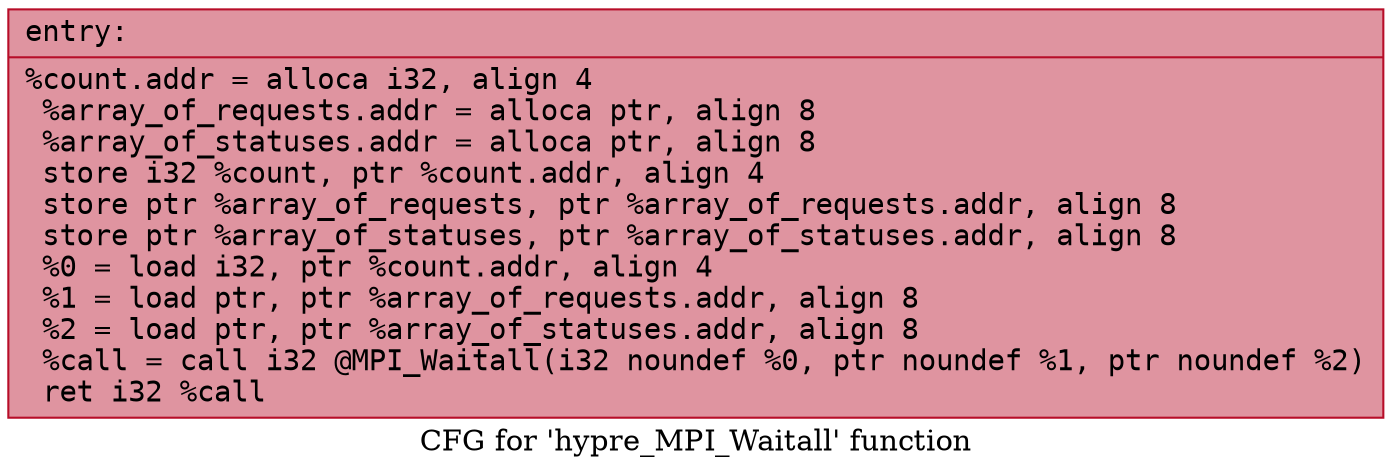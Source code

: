 digraph "CFG for 'hypre_MPI_Waitall' function" {
	label="CFG for 'hypre_MPI_Waitall' function";

	Node0x5555d6655100 [shape=record,color="#b70d28ff", style=filled, fillcolor="#b70d2870" fontname="Courier",label="{entry:\l|  %count.addr = alloca i32, align 4\l  %array_of_requests.addr = alloca ptr, align 8\l  %array_of_statuses.addr = alloca ptr, align 8\l  store i32 %count, ptr %count.addr, align 4\l  store ptr %array_of_requests, ptr %array_of_requests.addr, align 8\l  store ptr %array_of_statuses, ptr %array_of_statuses.addr, align 8\l  %0 = load i32, ptr %count.addr, align 4\l  %1 = load ptr, ptr %array_of_requests.addr, align 8\l  %2 = load ptr, ptr %array_of_statuses.addr, align 8\l  %call = call i32 @MPI_Waitall(i32 noundef %0, ptr noundef %1, ptr noundef %2)\l  ret i32 %call\l}"];
}
